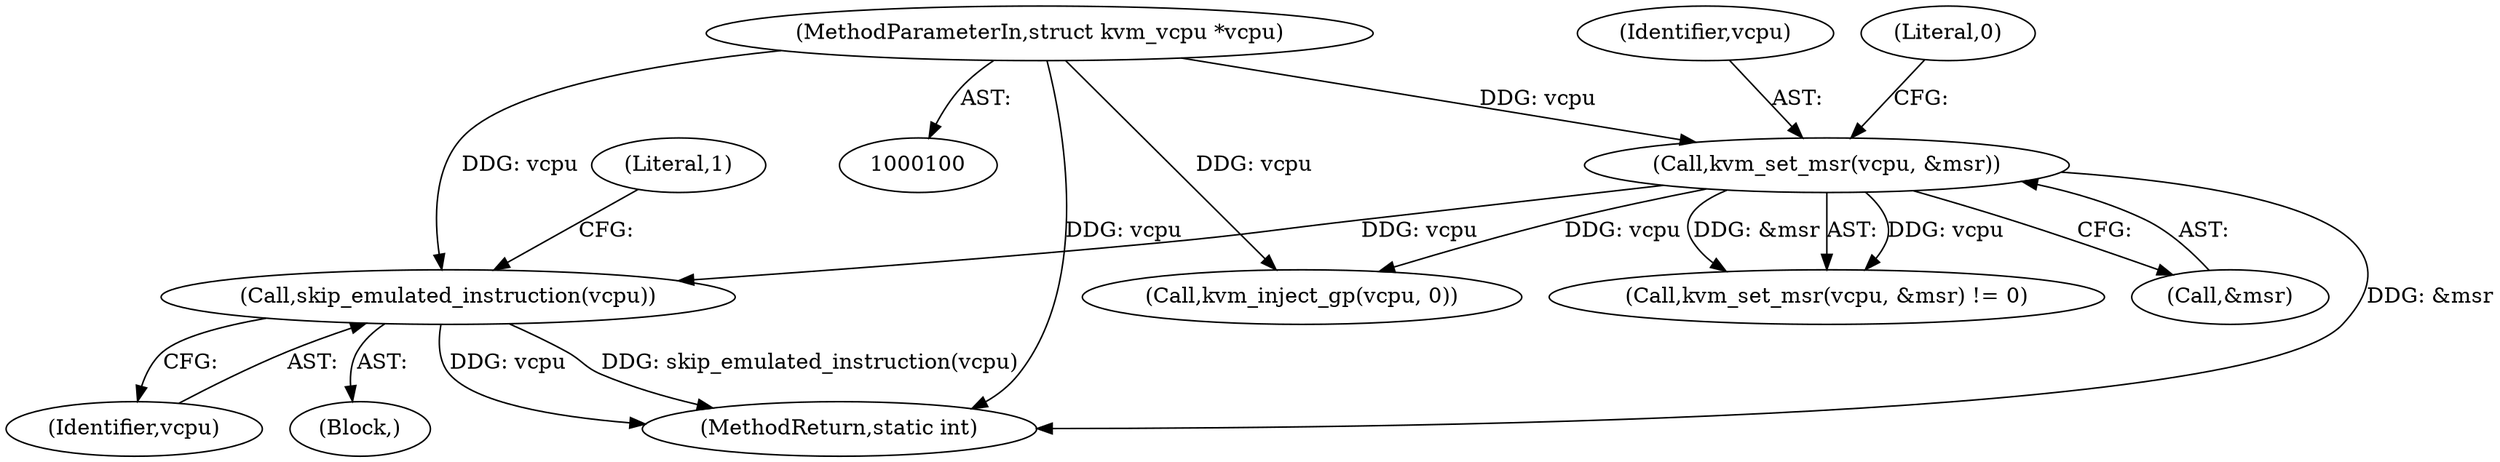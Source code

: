 digraph "0_linux_854e8bb1aa06c578c2c9145fa6bfe3680ef63b23_0@pointer" {
"1000176" [label="(Call,skip_emulated_instruction(vcpu))"];
"1000159" [label="(Call,kvm_set_msr(vcpu, &msr))"];
"1000101" [label="(MethodParameterIn,struct kvm_vcpu *vcpu)"];
"1000168" [label="(Call,kvm_inject_gp(vcpu, 0))"];
"1000180" [label="(MethodReturn,static int)"];
"1000179" [label="(Literal,1)"];
"1000161" [label="(Call,&msr)"];
"1000101" [label="(MethodParameterIn,struct kvm_vcpu *vcpu)"];
"1000177" [label="(Identifier,vcpu)"];
"1000158" [label="(Call,kvm_set_msr(vcpu, &msr) != 0)"];
"1000160" [label="(Identifier,vcpu)"];
"1000159" [label="(Call,kvm_set_msr(vcpu, &msr))"];
"1000102" [label="(Block,)"];
"1000176" [label="(Call,skip_emulated_instruction(vcpu))"];
"1000163" [label="(Literal,0)"];
"1000176" -> "1000102"  [label="AST: "];
"1000176" -> "1000177"  [label="CFG: "];
"1000177" -> "1000176"  [label="AST: "];
"1000179" -> "1000176"  [label="CFG: "];
"1000176" -> "1000180"  [label="DDG: vcpu"];
"1000176" -> "1000180"  [label="DDG: skip_emulated_instruction(vcpu)"];
"1000159" -> "1000176"  [label="DDG: vcpu"];
"1000101" -> "1000176"  [label="DDG: vcpu"];
"1000159" -> "1000158"  [label="AST: "];
"1000159" -> "1000161"  [label="CFG: "];
"1000160" -> "1000159"  [label="AST: "];
"1000161" -> "1000159"  [label="AST: "];
"1000163" -> "1000159"  [label="CFG: "];
"1000159" -> "1000180"  [label="DDG: &msr"];
"1000159" -> "1000158"  [label="DDG: vcpu"];
"1000159" -> "1000158"  [label="DDG: &msr"];
"1000101" -> "1000159"  [label="DDG: vcpu"];
"1000159" -> "1000168"  [label="DDG: vcpu"];
"1000101" -> "1000100"  [label="AST: "];
"1000101" -> "1000180"  [label="DDG: vcpu"];
"1000101" -> "1000168"  [label="DDG: vcpu"];
}
